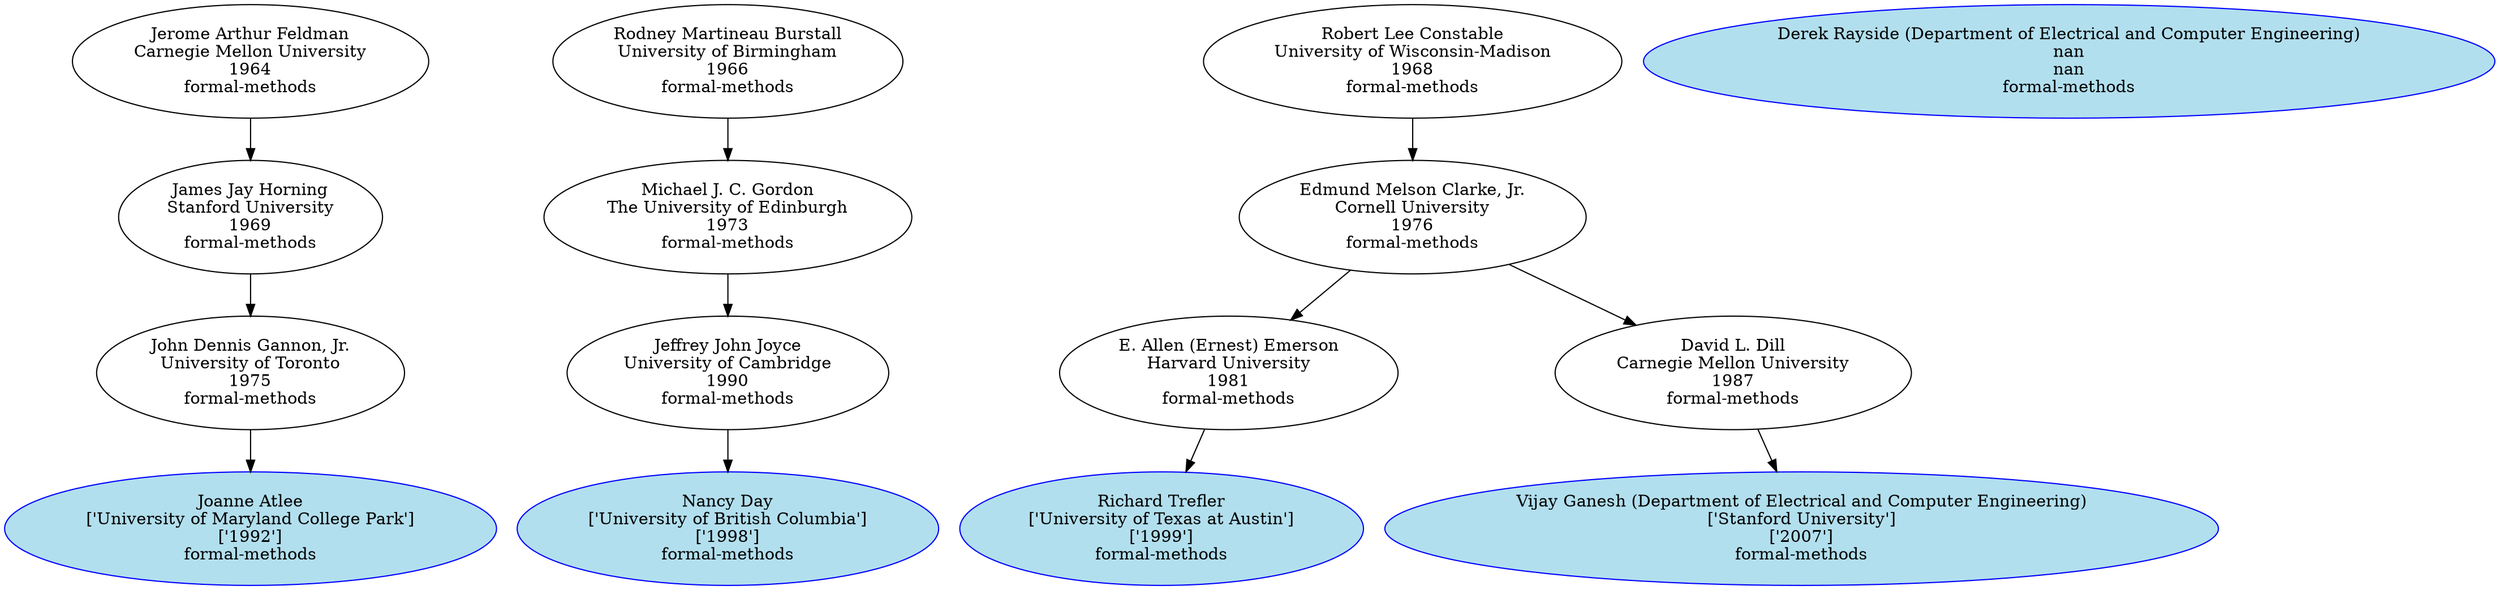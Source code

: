 digraph "Academic Genealogy for formal-methods" {
	66892 [label="Joanne Atlee
['University of Maryland College Park']
['1992']
formal-methods" color=blue fillcolor=lightblue2 style=filled]
	72132 [label="Nancy Day
['University of British Columbia']
['1998']
formal-methods" color=blue fillcolor=lightblue2 style=filled]
	69919 [label="Richard Trefler
['University of Texas at Austin']
['1999']
formal-methods" color=blue fillcolor=lightblue2 style=filled]
	121250 [label="Vijay Ganesh (Department of Electrical and Computer Engineering)
['Stanford University']
['2007']
formal-methods" color=blue fillcolor=lightblue2 style=filled]
	252767 [label="Derek Rayside (Department of Electrical and Computer Engineering)
nan
nan
formal-methods" color=blue fillcolor=lightblue2 style=filled]
	103306 [label="John Dennis Gannon, Jr.
University of Toronto
1975
formal-methods"]
	72125 [label="Jeffrey John Joyce
University of Cambridge
1990
formal-methods"]
	69873 [label="E. Allen (Ernest) Emerson
Harvard University
1981
formal-methods"]
	50263 [label="David L. Dill
Carnegie Mellon University
1987
formal-methods"]
	13815 [label="James Jay Horning
Stanford University
1969
formal-methods"]
	86294 [label="Michael J. C. Gordon
The University of Edinburgh
1973
formal-methods"]
	50063 [label="Edmund Melson Clarke, Jr.
Cornell University
1976
formal-methods"]
	13120 [label="Jerome Arthur Feldman
Carnegie Mellon University
1964
formal-methods"]
	102542 [label="Rodney Martineau Burstall
University of Birmingham
1966
formal-methods"]
	9041 [label="Robert Lee Constable
University of Wisconsin-Madison
1968
formal-methods"]
	103306 -> 66892
	72125 -> 72132
	69873 -> 69919
	50263 -> 121250
	13815 -> 103306
	86294 -> 72125
	50063 -> 69873
	50063 -> 50263
	13120 -> 13815
	102542 -> 86294
	9041 -> 50063
}
